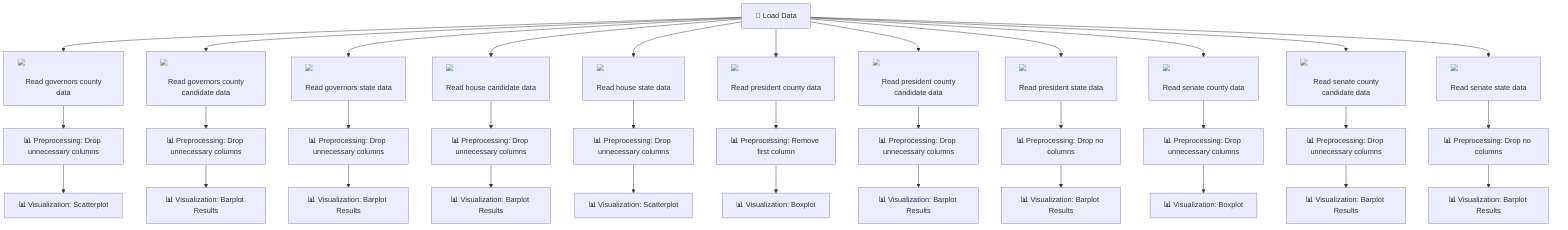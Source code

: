 flowchart TD
    A["📂 Load Data"] --> B["<img src='file.svg'/> <br/> Read governors county data"]
    A --> C["<img src='file.svg'/> <br/> Read governors county candidate data"]
    A --> D["<img src='file.svg'/> <br/> Read governors state data"]
    A --> E["<img src='file.svg'/> <br/> Read house candidate data"]
    A --> F["<img src='file.svg'/> <br/> Read house state data"]
    A --> G["<img src='file.svg'/> <br/> Read president county data"]
    A --> H["<img src='file.svg'/> <br/> Read president county candidate data"]
    A --> I["<img src='file.svg'/> <br/> Read president state data"]
    A --> J["<img src='file.svg'/> <br/> Read senate county data"]
    A --> K["<img src='file.svg'/> <br/> Read senate county candidate data"]
    A --> L["<img src='file.svg'/> <br/> Read senate state data"]

    B --> M["📊 Preprocessing: Drop unnecessary columns"]
    C --> N["📊 Preprocessing: Drop unnecessary columns"]
    D --> O["📊 Preprocessing: Drop unnecessary columns"]
    E --> P["📊 Preprocessing: Drop unnecessary columns"]
    F --> Q["📊 Preprocessing: Drop unnecessary columns"]
    G --> R["📊 Preprocessing: Remove first column"]
    H --> S["📊 Preprocessing: Drop unnecessary columns"]
    I --> T["📊 Preprocessing: Drop no columns"]
    J --> U["📊 Preprocessing: Drop unnecessary columns"]
    K --> V["📊 Preprocessing: Drop unnecessary columns"]
    L --> W["📊 Preprocessing: Drop no columns"]

    M --> X["📊 Visualization: Scatterplot"]
    N --> Y["📊 Visualization: Barplot Results"]
    O --> Z["📊 Visualization: Barplot Results"]
    P --> AA["📊 Visualization: Barplot Results"]
    Q --> AB["📊 Visualization: Scatterplot"]
    R --> AC["📊 Visualization: Boxplot"]
    S --> AD["📊 Visualization: Barplot Results"]
    T --> AE["📊 Visualization: Barplot Results"]
    U --> AF["📊 Visualization: Boxplot"]
    V --> AG["📊 Visualization: Barplot Results"]
    W --> AH["📊 Visualization: Barplot Results"]